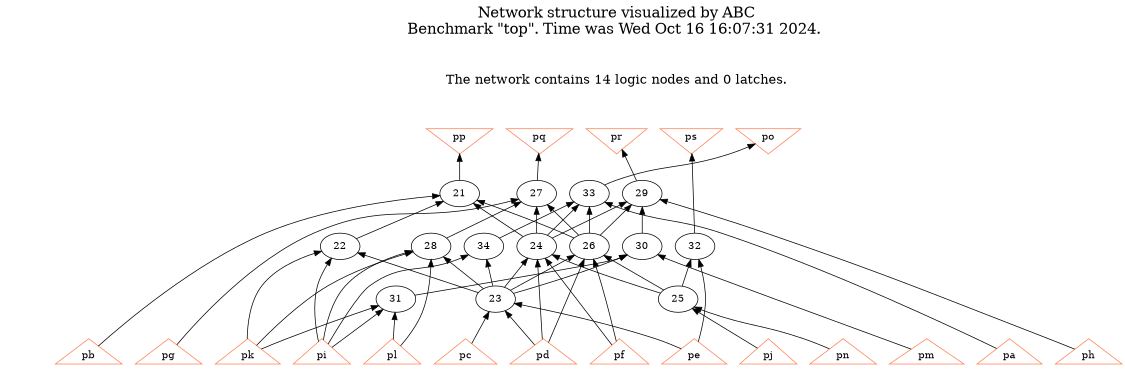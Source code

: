 # Network structure generated by ABC

digraph network {
size = "7.5,10";
center = true;
edge [dir = back];

{
  node [shape = plaintext];
  edge [style = invis];
  LevelTitle1 [label=""];
  LevelTitle2 [label=""];
  Level4 [label = ""];
  Level3 [label = ""];
  Level2 [label = ""];
  Level1 [label = ""];
  Level0 [label = ""];
  LevelTitle1 ->  LevelTitle2 ->  Level4 ->  Level3 ->  Level2 ->  Level1 ->  Level0;
}

{
  rank = same;
  LevelTitle1;
  title1 [shape=plaintext,
          fontsize=20,
          fontname = "Times-Roman",
          label="Network structure visualized by ABC\nBenchmark \"top\". Time was Wed Oct 16 16:07:31 2024. "
         ];
}

{
  rank = same;
  LevelTitle2;
  title2 [shape=plaintext,
          fontsize=18,
          fontname = "Times-Roman",
          label="The network contains 14 logic nodes and 0 latches.\n"
         ];
}

{
  rank = same;
  Level4;
  Node15 [label = "pp", shape = invtriangle, color = coral, fillcolor = coral];
  Node16 [label = "pq", shape = invtriangle, color = coral, fillcolor = coral];
  Node17 [label = "pr", shape = invtriangle, color = coral, fillcolor = coral];
  Node18 [label = "ps", shape = invtriangle, color = coral, fillcolor = coral];
  Node19 [label = "po", shape = invtriangle, color = coral, fillcolor = coral];
}

{
  rank = same;
  Level3;
  Node21 [label = "21\n", shape = ellipse];
  Node27 [label = "27\n", shape = ellipse];
  Node29 [label = "29\n", shape = ellipse];
  Node33 [label = "33\n", shape = ellipse];
}

{
  rank = same;
  Level2;
  Node22 [label = "22\n", shape = ellipse];
  Node24 [label = "24\n", shape = ellipse];
  Node26 [label = "26\n", shape = ellipse];
  Node28 [label = "28\n", shape = ellipse];
  Node30 [label = "30\n", shape = ellipse];
  Node32 [label = "32\n", shape = ellipse];
  Node34 [label = "34\n", shape = ellipse];
}

{
  rank = same;
  Level1;
  Node23 [label = "23\n", shape = ellipse];
  Node25 [label = "25\n", shape = ellipse];
  Node31 [label = "31\n", shape = ellipse];
}

{
  rank = same;
  Level0;
  Node1 [label = "pa", shape = triangle, color = coral, fillcolor = coral];
  Node2 [label = "pb", shape = triangle, color = coral, fillcolor = coral];
  Node3 [label = "pc", shape = triangle, color = coral, fillcolor = coral];
  Node4 [label = "pd", shape = triangle, color = coral, fillcolor = coral];
  Node5 [label = "pe", shape = triangle, color = coral, fillcolor = coral];
  Node6 [label = "pf", shape = triangle, color = coral, fillcolor = coral];
  Node7 [label = "pg", shape = triangle, color = coral, fillcolor = coral];
  Node8 [label = "ph", shape = triangle, color = coral, fillcolor = coral];
  Node9 [label = "pi", shape = triangle, color = coral, fillcolor = coral];
  Node10 [label = "pj", shape = triangle, color = coral, fillcolor = coral];
  Node11 [label = "pk", shape = triangle, color = coral, fillcolor = coral];
  Node12 [label = "pl", shape = triangle, color = coral, fillcolor = coral];
  Node13 [label = "pm", shape = triangle, color = coral, fillcolor = coral];
  Node14 [label = "pn", shape = triangle, color = coral, fillcolor = coral];
}

title1 -> title2 [style = invis];
title2 -> Node15 [style = invis];
title2 -> Node16 [style = invis];
title2 -> Node17 [style = invis];
title2 -> Node18 [style = invis];
title2 -> Node19 [style = invis];
Node15 -> Node16 [style = invis];
Node16 -> Node17 [style = invis];
Node17 -> Node18 [style = invis];
Node18 -> Node19 [style = invis];
Node15 -> Node21 [style = solid];
Node16 -> Node27 [style = solid];
Node17 -> Node29 [style = solid];
Node18 -> Node32 [style = solid];
Node19 -> Node33 [style = solid];
Node21 -> Node22 [style = solid];
Node21 -> Node24 [style = solid];
Node21 -> Node26 [style = solid];
Node21 -> Node2 [style = solid];
Node22 -> Node23 [style = solid];
Node22 -> Node9 [style = solid];
Node22 -> Node11 [style = solid];
Node23 -> Node3 [style = solid];
Node23 -> Node4 [style = solid];
Node23 -> Node5 [style = solid];
Node24 -> Node23 [style = solid];
Node24 -> Node25 [style = solid];
Node24 -> Node4 [style = solid];
Node24 -> Node6 [style = solid];
Node25 -> Node10 [style = solid];
Node25 -> Node14 [style = solid];
Node26 -> Node23 [style = solid];
Node26 -> Node25 [style = solid];
Node26 -> Node4 [style = solid];
Node26 -> Node6 [style = solid];
Node27 -> Node24 [style = solid];
Node27 -> Node26 [style = solid];
Node27 -> Node28 [style = solid];
Node27 -> Node7 [style = solid];
Node28 -> Node23 [style = solid];
Node28 -> Node9 [style = solid];
Node28 -> Node11 [style = solid];
Node28 -> Node12 [style = solid];
Node29 -> Node24 [style = solid];
Node29 -> Node26 [style = solid];
Node29 -> Node30 [style = solid];
Node29 -> Node8 [style = solid];
Node30 -> Node23 [style = solid];
Node30 -> Node31 [style = solid];
Node30 -> Node13 [style = solid];
Node31 -> Node9 [style = solid];
Node31 -> Node11 [style = solid];
Node31 -> Node12 [style = solid];
Node32 -> Node25 [style = solid];
Node32 -> Node5 [style = solid];
Node33 -> Node24 [style = solid];
Node33 -> Node26 [style = solid];
Node33 -> Node34 [style = solid];
Node33 -> Node1 [style = solid];
Node34 -> Node23 [style = solid];
Node34 -> Node9 [style = solid];
}

